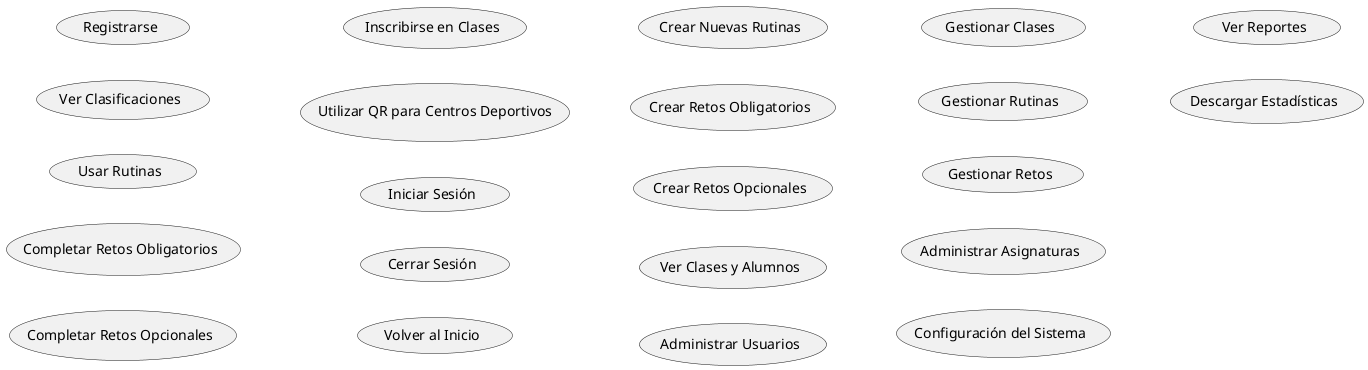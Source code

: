 @startuml
left to right direction

usecase "Registrarse" as Registrarse

usecase "Ver Clasificaciones" as VerClasificaciones
usecase "Usar Rutinas" as UsarRutinas
usecase "Completar Retos Obligatorios" as CompletarRetosObligatorios
usecase "Completar Retos Opcionales" as CompletarRetosOpcionales
usecase "Inscribirse en Clases" as InscribirseClases
usecase "Utilizar QR para Centros Deportivos" as UsarQR
usecase "Iniciar Sesión" as IniciarSesion
usecase "Cerrar Sesión" as CerrarSesion
usecase "Volver al Inicio" as VolverInicio

usecase "Crear Nuevas Rutinas" as CrearRutinas
usecase "Crear Retos Obligatorios" as CrearRetosObligatorios
usecase "Crear Retos Opcionales" as CrearRetosOpcionales
usecase "Ver Clases y Alumnos" as VerClasesAlumnos

usecase "Administrar Usuarios" as AdministrarUsuarios
usecase "Gestionar Clases" as GestionarClases
usecase "Gestionar Rutinas" as GestionarRutinas
usecase "Gestionar Retos" as GestionarRetos
usecase "Administrar Asignaturas" as AdministrarAsignaturas
usecase "Configuración del Sistema" as ConfigurarSistema
usecase "Ver Reportes" as VerReportes
usecase "Descargar Estadísticas" as DescargarEstadisticas

@enduml
